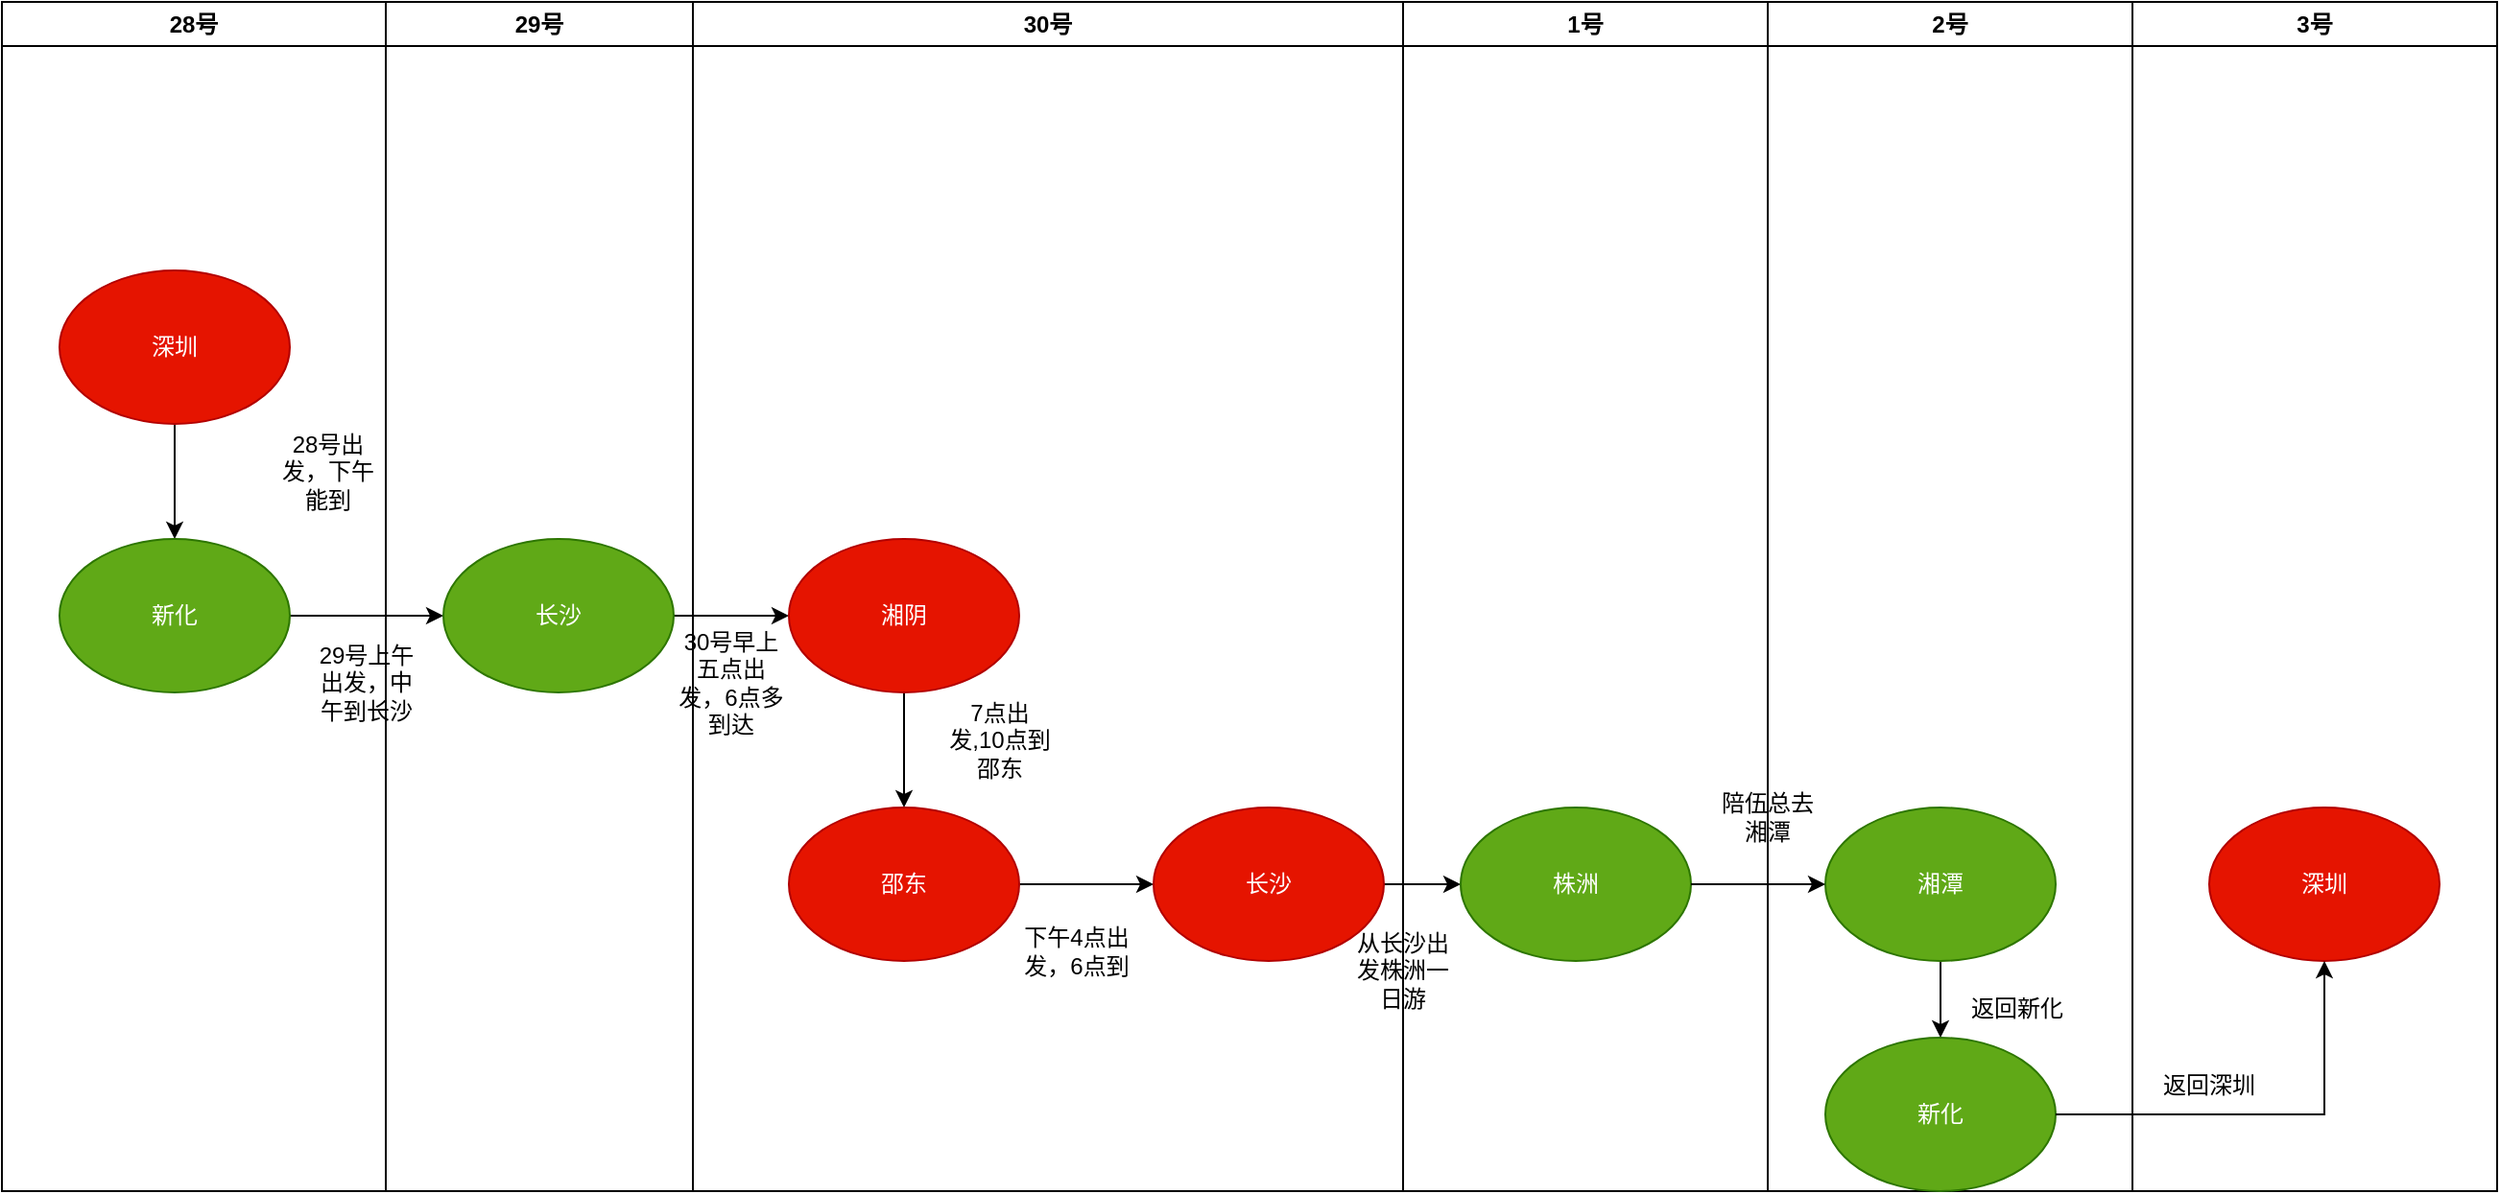 <mxfile version="21.0.8" type="github">
  <diagram name="Page-1" id="42789a77-a242-8287-6e28-9cd8cfd52e62">
    <mxGraphModel dx="1434" dy="756" grid="1" gridSize="10" guides="1" tooltips="1" connect="1" arrows="1" fold="1" page="1" pageScale="1" pageWidth="1100" pageHeight="850" background="none" math="0" shadow="0">
      <root>
        <mxCell id="0" />
        <mxCell id="1" parent="0" />
        <mxCell id="SRJ-KxKl1pcikuOMGOHQ-4" value="" style="edgeStyle=orthogonalEdgeStyle;rounded=0;orthogonalLoop=1;jettySize=auto;html=1;" edge="1" parent="1" source="SRJ-KxKl1pcikuOMGOHQ-2" target="SRJ-KxKl1pcikuOMGOHQ-3">
          <mxGeometry relative="1" as="geometry" />
        </mxCell>
        <mxCell id="SRJ-KxKl1pcikuOMGOHQ-2" value="深圳" style="ellipse;whiteSpace=wrap;html=1;fillColor=#e51400;fontColor=#ffffff;strokeColor=#B20000;" vertex="1" parent="1">
          <mxGeometry x="250" y="150" width="120" height="80" as="geometry" />
        </mxCell>
        <mxCell id="SRJ-KxKl1pcikuOMGOHQ-7" style="edgeStyle=orthogonalEdgeStyle;rounded=0;orthogonalLoop=1;jettySize=auto;html=1;exitX=1;exitY=0.5;exitDx=0;exitDy=0;" edge="1" parent="1" source="SRJ-KxKl1pcikuOMGOHQ-3" target="SRJ-KxKl1pcikuOMGOHQ-6">
          <mxGeometry relative="1" as="geometry" />
        </mxCell>
        <mxCell id="SRJ-KxKl1pcikuOMGOHQ-3" value="新化" style="ellipse;whiteSpace=wrap;html=1;fillColor=#60a917;fontColor=#ffffff;strokeColor=#2D7600;" vertex="1" parent="1">
          <mxGeometry x="250" y="290" width="120" height="80" as="geometry" />
        </mxCell>
        <mxCell id="SRJ-KxKl1pcikuOMGOHQ-5" value="28号出发，下午能到" style="text;html=1;strokeColor=none;fillColor=none;align=center;verticalAlign=middle;whiteSpace=wrap;rounded=0;" vertex="1" parent="1">
          <mxGeometry x="360" y="240" width="60" height="30" as="geometry" />
        </mxCell>
        <mxCell id="SRJ-KxKl1pcikuOMGOHQ-10" style="edgeStyle=orthogonalEdgeStyle;rounded=0;orthogonalLoop=1;jettySize=auto;html=1;exitX=1;exitY=0.5;exitDx=0;exitDy=0;" edge="1" parent="1" source="SRJ-KxKl1pcikuOMGOHQ-6" target="SRJ-KxKl1pcikuOMGOHQ-9">
          <mxGeometry relative="1" as="geometry" />
        </mxCell>
        <mxCell id="SRJ-KxKl1pcikuOMGOHQ-6" value="长沙" style="ellipse;whiteSpace=wrap;html=1;fillColor=#60a917;fontColor=#ffffff;strokeColor=#2D7600;" vertex="1" parent="1">
          <mxGeometry x="450" y="290" width="120" height="80" as="geometry" />
        </mxCell>
        <mxCell id="SRJ-KxKl1pcikuOMGOHQ-8" value="29号上午出发，中午到长沙" style="text;html=1;strokeColor=none;fillColor=none;align=center;verticalAlign=middle;whiteSpace=wrap;rounded=0;" vertex="1" parent="1">
          <mxGeometry x="380" y="350" width="60" height="30" as="geometry" />
        </mxCell>
        <mxCell id="SRJ-KxKl1pcikuOMGOHQ-13" value="" style="edgeStyle=orthogonalEdgeStyle;rounded=0;orthogonalLoop=1;jettySize=auto;html=1;" edge="1" parent="1" source="SRJ-KxKl1pcikuOMGOHQ-9" target="SRJ-KxKl1pcikuOMGOHQ-12">
          <mxGeometry relative="1" as="geometry" />
        </mxCell>
        <mxCell id="SRJ-KxKl1pcikuOMGOHQ-9" value="湘阴" style="ellipse;whiteSpace=wrap;html=1;fillColor=#e51400;fontColor=#ffffff;strokeColor=#B20000;" vertex="1" parent="1">
          <mxGeometry x="630" y="290" width="120" height="80" as="geometry" />
        </mxCell>
        <mxCell id="SRJ-KxKl1pcikuOMGOHQ-11" value="30号早上五点出发，6点多到达" style="text;html=1;strokeColor=none;fillColor=none;align=center;verticalAlign=middle;whiteSpace=wrap;rounded=0;" vertex="1" parent="1">
          <mxGeometry x="570" y="350" width="60" height="30" as="geometry" />
        </mxCell>
        <mxCell id="SRJ-KxKl1pcikuOMGOHQ-18" style="edgeStyle=orthogonalEdgeStyle;rounded=0;orthogonalLoop=1;jettySize=auto;html=1;exitX=1;exitY=0.5;exitDx=0;exitDy=0;" edge="1" parent="1" source="SRJ-KxKl1pcikuOMGOHQ-12" target="SRJ-KxKl1pcikuOMGOHQ-17">
          <mxGeometry relative="1" as="geometry" />
        </mxCell>
        <mxCell id="SRJ-KxKl1pcikuOMGOHQ-12" value="邵东" style="ellipse;whiteSpace=wrap;html=1;fillColor=#e51400;fontColor=#ffffff;strokeColor=#B20000;" vertex="1" parent="1">
          <mxGeometry x="630" y="430" width="120" height="80" as="geometry" />
        </mxCell>
        <mxCell id="SRJ-KxKl1pcikuOMGOHQ-14" value="7点出发,10点到邵东" style="text;html=1;strokeColor=none;fillColor=none;align=center;verticalAlign=middle;whiteSpace=wrap;rounded=0;" vertex="1" parent="1">
          <mxGeometry x="710" y="380" width="60" height="30" as="geometry" />
        </mxCell>
        <mxCell id="SRJ-KxKl1pcikuOMGOHQ-29" value="" style="edgeStyle=orthogonalEdgeStyle;rounded=0;orthogonalLoop=1;jettySize=auto;html=1;" edge="1" parent="1" source="SRJ-KxKl1pcikuOMGOHQ-17" target="SRJ-KxKl1pcikuOMGOHQ-27">
          <mxGeometry relative="1" as="geometry" />
        </mxCell>
        <mxCell id="SRJ-KxKl1pcikuOMGOHQ-17" value="长沙" style="ellipse;whiteSpace=wrap;html=1;fillColor=#e51400;fontColor=#ffffff;strokeColor=#B20000;" vertex="1" parent="1">
          <mxGeometry x="820" y="430" width="120" height="80" as="geometry" />
        </mxCell>
        <mxCell id="SRJ-KxKl1pcikuOMGOHQ-19" value="28号" style="swimlane;whiteSpace=wrap;html=1;" vertex="1" parent="1">
          <mxGeometry x="220" y="10" width="200" height="620" as="geometry" />
        </mxCell>
        <mxCell id="SRJ-KxKl1pcikuOMGOHQ-20" value="29号" style="swimlane;whiteSpace=wrap;html=1;" vertex="1" parent="1">
          <mxGeometry x="420" y="10" width="160" height="620" as="geometry" />
        </mxCell>
        <mxCell id="SRJ-KxKl1pcikuOMGOHQ-21" value="30号" style="swimlane;whiteSpace=wrap;html=1;" vertex="1" parent="1">
          <mxGeometry x="580" y="10" width="370" height="620" as="geometry" />
        </mxCell>
        <mxCell id="SRJ-KxKl1pcikuOMGOHQ-24" value="下午4点出发，6点到" style="text;html=1;strokeColor=none;fillColor=none;align=center;verticalAlign=middle;whiteSpace=wrap;rounded=0;" vertex="1" parent="SRJ-KxKl1pcikuOMGOHQ-21">
          <mxGeometry x="170" y="480" width="60" height="30" as="geometry" />
        </mxCell>
        <mxCell id="SRJ-KxKl1pcikuOMGOHQ-25" value="1号" style="swimlane;whiteSpace=wrap;html=1;" vertex="1" parent="1">
          <mxGeometry x="950" y="10" width="190" height="620" as="geometry" />
        </mxCell>
        <mxCell id="SRJ-KxKl1pcikuOMGOHQ-27" value="株洲" style="ellipse;whiteSpace=wrap;html=1;fillColor=#60a917;fontColor=#ffffff;strokeColor=#2D7600;" vertex="1" parent="SRJ-KxKl1pcikuOMGOHQ-25">
          <mxGeometry x="30" y="420" width="120" height="80" as="geometry" />
        </mxCell>
        <mxCell id="SRJ-KxKl1pcikuOMGOHQ-36" value="从长沙出发株洲一日游" style="text;html=1;strokeColor=none;fillColor=none;align=center;verticalAlign=middle;whiteSpace=wrap;rounded=0;" vertex="1" parent="SRJ-KxKl1pcikuOMGOHQ-25">
          <mxGeometry x="-30" y="490" width="60" height="30" as="geometry" />
        </mxCell>
        <mxCell id="SRJ-KxKl1pcikuOMGOHQ-31" value="2号" style="swimlane;whiteSpace=wrap;html=1;" vertex="1" parent="1">
          <mxGeometry x="1140" y="10" width="190" height="620" as="geometry" />
        </mxCell>
        <mxCell id="SRJ-KxKl1pcikuOMGOHQ-35" value="" style="edgeStyle=orthogonalEdgeStyle;rounded=0;orthogonalLoop=1;jettySize=auto;html=1;" edge="1" parent="SRJ-KxKl1pcikuOMGOHQ-31" source="SRJ-KxKl1pcikuOMGOHQ-32" target="SRJ-KxKl1pcikuOMGOHQ-34">
          <mxGeometry relative="1" as="geometry" />
        </mxCell>
        <mxCell id="SRJ-KxKl1pcikuOMGOHQ-32" value="湘潭" style="ellipse;whiteSpace=wrap;html=1;fillColor=#60a917;fontColor=#ffffff;strokeColor=#2D7600;" vertex="1" parent="SRJ-KxKl1pcikuOMGOHQ-31">
          <mxGeometry x="30" y="420" width="120" height="80" as="geometry" />
        </mxCell>
        <mxCell id="SRJ-KxKl1pcikuOMGOHQ-34" value="新化" style="ellipse;whiteSpace=wrap;html=1;fillColor=#60a917;fontColor=#ffffff;strokeColor=#2D7600;" vertex="1" parent="SRJ-KxKl1pcikuOMGOHQ-31">
          <mxGeometry x="30" y="540" width="120" height="80" as="geometry" />
        </mxCell>
        <mxCell id="SRJ-KxKl1pcikuOMGOHQ-43" value="陪伍总去湘潭" style="text;html=1;strokeColor=none;fillColor=none;align=center;verticalAlign=middle;whiteSpace=wrap;rounded=0;" vertex="1" parent="SRJ-KxKl1pcikuOMGOHQ-31">
          <mxGeometry x="-30" y="410" width="60" height="30" as="geometry" />
        </mxCell>
        <mxCell id="SRJ-KxKl1pcikuOMGOHQ-44" value="返回新化" style="text;html=1;strokeColor=none;fillColor=none;align=center;verticalAlign=middle;whiteSpace=wrap;rounded=0;" vertex="1" parent="SRJ-KxKl1pcikuOMGOHQ-31">
          <mxGeometry x="100" y="510" width="60" height="30" as="geometry" />
        </mxCell>
        <mxCell id="SRJ-KxKl1pcikuOMGOHQ-33" value="" style="edgeStyle=orthogonalEdgeStyle;rounded=0;orthogonalLoop=1;jettySize=auto;html=1;" edge="1" parent="1" source="SRJ-KxKl1pcikuOMGOHQ-27" target="SRJ-KxKl1pcikuOMGOHQ-32">
          <mxGeometry relative="1" as="geometry" />
        </mxCell>
        <mxCell id="SRJ-KxKl1pcikuOMGOHQ-37" value="3号" style="swimlane;whiteSpace=wrap;html=1;" vertex="1" parent="1">
          <mxGeometry x="1330" y="10" width="190" height="620" as="geometry" />
        </mxCell>
        <mxCell id="SRJ-KxKl1pcikuOMGOHQ-41" value="深圳" style="ellipse;whiteSpace=wrap;html=1;fillColor=#e51400;fontColor=#ffffff;strokeColor=#B20000;" vertex="1" parent="SRJ-KxKl1pcikuOMGOHQ-37">
          <mxGeometry x="40" y="420" width="120" height="80" as="geometry" />
        </mxCell>
        <mxCell id="SRJ-KxKl1pcikuOMGOHQ-45" value="返回深圳" style="text;html=1;strokeColor=none;fillColor=none;align=center;verticalAlign=middle;whiteSpace=wrap;rounded=0;" vertex="1" parent="SRJ-KxKl1pcikuOMGOHQ-37">
          <mxGeometry x="10" y="550" width="60" height="30" as="geometry" />
        </mxCell>
        <mxCell id="SRJ-KxKl1pcikuOMGOHQ-42" style="edgeStyle=orthogonalEdgeStyle;rounded=0;orthogonalLoop=1;jettySize=auto;html=1;exitX=1;exitY=0.5;exitDx=0;exitDy=0;entryX=0.5;entryY=1;entryDx=0;entryDy=0;" edge="1" parent="1" source="SRJ-KxKl1pcikuOMGOHQ-34" target="SRJ-KxKl1pcikuOMGOHQ-41">
          <mxGeometry relative="1" as="geometry" />
        </mxCell>
      </root>
    </mxGraphModel>
  </diagram>
</mxfile>
